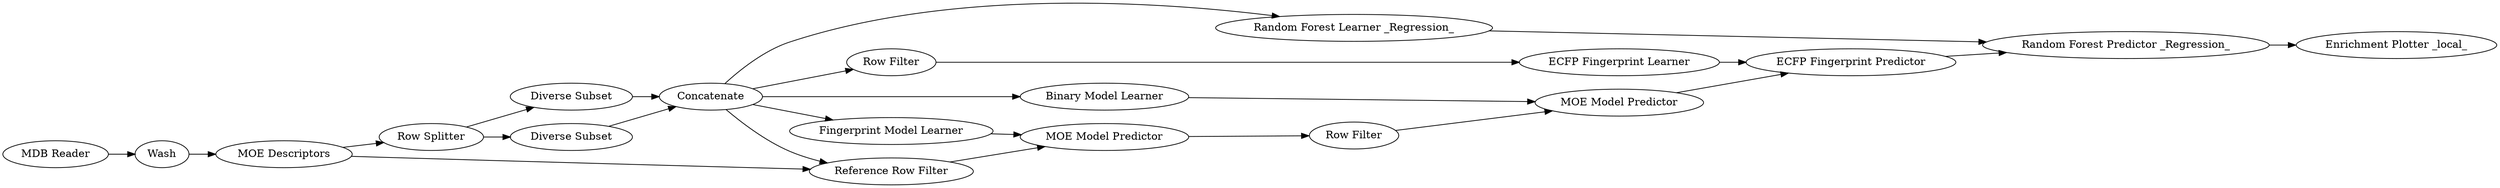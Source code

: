 digraph {
	"-1843522884513467206_7" [label=Concatenate]
	"-1843522884513467206_5" [label="Diverse Subset"]
	"-1843522884513467206_10" [label="MOE Model Predictor"]
	"-1843522884513467206_8" [label="Reference Row Filter"]
	"-1843522884513467206_3" [label="MOE Descriptors"]
	"-1843522884513467206_4" [label="Row Splitter"]
	"-1843522884513467206_20" [label="MDB Reader"]
	"-1843522884513467206_19" [label="Enrichment Plotter _local_"]
	"-1843522884513467206_9" [label="Fingerprint Model Learner"]
	"-1843522884513467206_13" [label="MOE Model Predictor"]
	"-1843522884513467206_14" [label="Row Filter"]
	"-1843522884513467206_16" [label="ECFP Fingerprint Predictor"]
	"-1843522884513467206_12" [label="Binary Model Learner"]
	"-1843522884513467206_2" [label=Wash]
	"-1843522884513467206_15" [label="ECFP Fingerprint Learner"]
	"-1843522884513467206_17" [label="Random Forest Learner _Regression_"]
	"-1843522884513467206_11" [label="Row Filter"]
	"-1843522884513467206_6" [label="Diverse Subset"]
	"-1843522884513467206_18" [label="Random Forest Predictor _Regression_"]
	"-1843522884513467206_3" -> "-1843522884513467206_4"
	"-1843522884513467206_7" -> "-1843522884513467206_12"
	"-1843522884513467206_2" -> "-1843522884513467206_3"
	"-1843522884513467206_8" -> "-1843522884513467206_10"
	"-1843522884513467206_5" -> "-1843522884513467206_7"
	"-1843522884513467206_17" -> "-1843522884513467206_18"
	"-1843522884513467206_4" -> "-1843522884513467206_5"
	"-1843522884513467206_6" -> "-1843522884513467206_7"
	"-1843522884513467206_9" -> "-1843522884513467206_10"
	"-1843522884513467206_13" -> "-1843522884513467206_16"
	"-1843522884513467206_20" -> "-1843522884513467206_2"
	"-1843522884513467206_4" -> "-1843522884513467206_6"
	"-1843522884513467206_3" -> "-1843522884513467206_8"
	"-1843522884513467206_7" -> "-1843522884513467206_14"
	"-1843522884513467206_16" -> "-1843522884513467206_18"
	"-1843522884513467206_11" -> "-1843522884513467206_13"
	"-1843522884513467206_7" -> "-1843522884513467206_9"
	"-1843522884513467206_14" -> "-1843522884513467206_15"
	"-1843522884513467206_15" -> "-1843522884513467206_16"
	"-1843522884513467206_18" -> "-1843522884513467206_19"
	"-1843522884513467206_12" -> "-1843522884513467206_13"
	"-1843522884513467206_7" -> "-1843522884513467206_17"
	"-1843522884513467206_7" -> "-1843522884513467206_8"
	"-1843522884513467206_10" -> "-1843522884513467206_11"
	rankdir=LR
}
